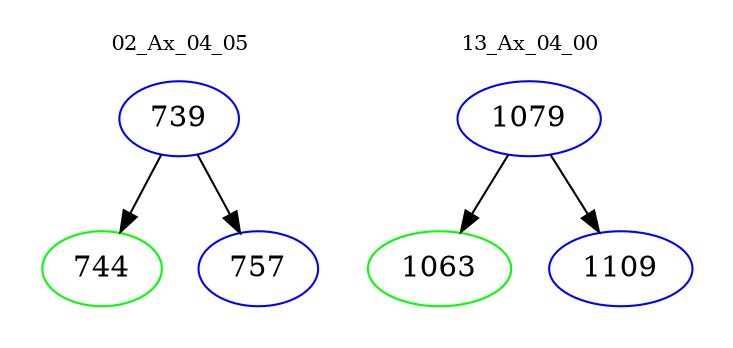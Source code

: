 digraph{
subgraph cluster_0 {
color = white
label = "02_Ax_04_05";
fontsize=10;
T0_739 [label="739", color="blue"]
T0_739 -> T0_744 [color="black"]
T0_744 [label="744", color="green"]
T0_739 -> T0_757 [color="black"]
T0_757 [label="757", color="blue"]
}
subgraph cluster_1 {
color = white
label = "13_Ax_04_00";
fontsize=10;
T1_1079 [label="1079", color="blue"]
T1_1079 -> T1_1063 [color="black"]
T1_1063 [label="1063", color="green"]
T1_1079 -> T1_1109 [color="black"]
T1_1109 [label="1109", color="blue"]
}
}
